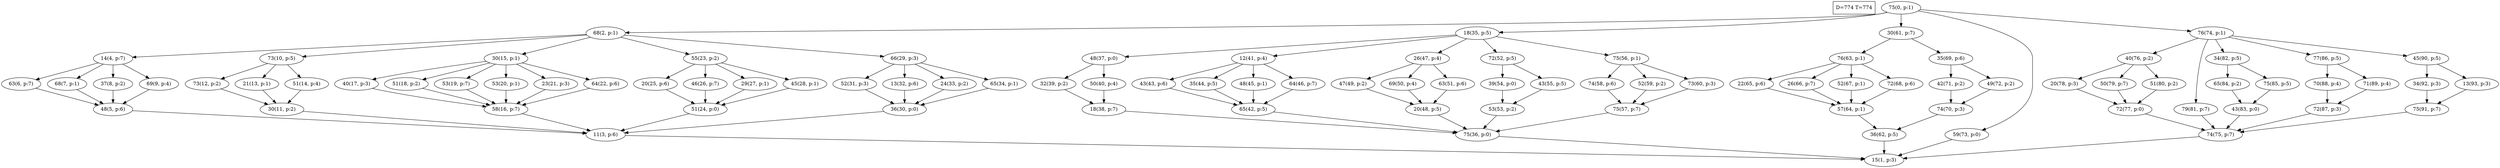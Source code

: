 digraph Task {
i [shape=box, label="D=774 T=774"]; 
0 [label="75(0, p:1)"];
1 [label="15(1, p:3)"];
2 [label="68(2, p:1)"];
3 [label="11(3, p:6)"];
4 [label="14(4, p:7)"];
5 [label="48(5, p:6)"];
6 [label="63(6, p:7)"];
7 [label="68(7, p:1)"];
8 [label="37(8, p:2)"];
9 [label="69(9, p:4)"];
10 [label="73(10, p:5)"];
11 [label="30(11, p:2)"];
12 [label="73(12, p:2)"];
13 [label="21(13, p:1)"];
14 [label="51(14, p:4)"];
15 [label="30(15, p:1)"];
16 [label="58(16, p:7)"];
17 [label="40(17, p:3)"];
18 [label="51(18, p:2)"];
19 [label="53(19, p:7)"];
20 [label="53(20, p:1)"];
21 [label="23(21, p:3)"];
22 [label="64(22, p:6)"];
23 [label="55(23, p:2)"];
24 [label="51(24, p:0)"];
25 [label="20(25, p:6)"];
26 [label="46(26, p:7)"];
27 [label="29(27, p:1)"];
28 [label="45(28, p:1)"];
29 [label="66(29, p:3)"];
30 [label="36(30, p:0)"];
31 [label="52(31, p:3)"];
32 [label="13(32, p:6)"];
33 [label="24(33, p:2)"];
34 [label="65(34, p:1)"];
35 [label="18(35, p:5)"];
36 [label="75(36, p:0)"];
37 [label="48(37, p:0)"];
38 [label="18(38, p:7)"];
39 [label="32(39, p:2)"];
40 [label="50(40, p:4)"];
41 [label="12(41, p:4)"];
42 [label="65(42, p:5)"];
43 [label="43(43, p:6)"];
44 [label="35(44, p:5)"];
45 [label="48(45, p:1)"];
46 [label="64(46, p:7)"];
47 [label="26(47, p:4)"];
48 [label="20(48, p:5)"];
49 [label="47(49, p:2)"];
50 [label="69(50, p:4)"];
51 [label="63(51, p:6)"];
52 [label="72(52, p:5)"];
53 [label="53(53, p:2)"];
54 [label="39(54, p:0)"];
55 [label="43(55, p:5)"];
56 [label="75(56, p:1)"];
57 [label="75(57, p:7)"];
58 [label="74(58, p:6)"];
59 [label="52(59, p:2)"];
60 [label="73(60, p:3)"];
61 [label="30(61, p:7)"];
62 [label="36(62, p:5)"];
63 [label="76(63, p:1)"];
64 [label="57(64, p:1)"];
65 [label="22(65, p:6)"];
66 [label="26(66, p:7)"];
67 [label="52(67, p:1)"];
68 [label="72(68, p:6)"];
69 [label="35(69, p:6)"];
70 [label="74(70, p:3)"];
71 [label="42(71, p:2)"];
72 [label="49(72, p:2)"];
73 [label="59(73, p:0)"];
74 [label="76(74, p:1)"];
75 [label="74(75, p:7)"];
76 [label="40(76, p:2)"];
77 [label="72(77, p:0)"];
78 [label="20(78, p:3)"];
79 [label="50(79, p:7)"];
80 [label="51(80, p:2)"];
81 [label="79(81, p:7)"];
82 [label="34(82, p:5)"];
83 [label="43(83, p:0)"];
84 [label="65(84, p:2)"];
85 [label="75(85, p:5)"];
86 [label="77(86, p:5)"];
87 [label="72(87, p:3)"];
88 [label="70(88, p:4)"];
89 [label="71(89, p:4)"];
90 [label="45(90, p:5)"];
91 [label="75(91, p:7)"];
92 [label="34(92, p:3)"];
93 [label="13(93, p:3)"];
0 -> 2;
0 -> 35;
0 -> 61;
0 -> 73;
0 -> 74;
2 -> 4;
2 -> 10;
2 -> 15;
2 -> 23;
2 -> 29;
3 -> 1;
4 -> 6;
4 -> 7;
4 -> 8;
4 -> 9;
5 -> 3;
6 -> 5;
7 -> 5;
8 -> 5;
9 -> 5;
10 -> 12;
10 -> 13;
10 -> 14;
11 -> 3;
12 -> 11;
13 -> 11;
14 -> 11;
15 -> 17;
15 -> 18;
15 -> 19;
15 -> 20;
15 -> 21;
15 -> 22;
16 -> 3;
17 -> 16;
18 -> 16;
19 -> 16;
20 -> 16;
21 -> 16;
22 -> 16;
23 -> 25;
23 -> 26;
23 -> 27;
23 -> 28;
24 -> 3;
25 -> 24;
26 -> 24;
27 -> 24;
28 -> 24;
29 -> 31;
29 -> 32;
29 -> 33;
29 -> 34;
30 -> 3;
31 -> 30;
32 -> 30;
33 -> 30;
34 -> 30;
35 -> 37;
35 -> 41;
35 -> 47;
35 -> 52;
35 -> 56;
36 -> 1;
37 -> 39;
37 -> 40;
38 -> 36;
39 -> 38;
40 -> 38;
41 -> 43;
41 -> 44;
41 -> 45;
41 -> 46;
42 -> 36;
43 -> 42;
44 -> 42;
45 -> 42;
46 -> 42;
47 -> 49;
47 -> 50;
47 -> 51;
48 -> 36;
49 -> 48;
50 -> 48;
51 -> 48;
52 -> 54;
52 -> 55;
53 -> 36;
54 -> 53;
55 -> 53;
56 -> 58;
56 -> 59;
56 -> 60;
57 -> 36;
58 -> 57;
59 -> 57;
60 -> 57;
61 -> 63;
61 -> 69;
62 -> 1;
63 -> 65;
63 -> 66;
63 -> 67;
63 -> 68;
64 -> 62;
65 -> 64;
66 -> 64;
67 -> 64;
68 -> 64;
69 -> 71;
69 -> 72;
70 -> 62;
71 -> 70;
72 -> 70;
73 -> 1;
74 -> 76;
74 -> 81;
74 -> 82;
74 -> 86;
74 -> 90;
75 -> 1;
76 -> 78;
76 -> 79;
76 -> 80;
77 -> 75;
78 -> 77;
79 -> 77;
80 -> 77;
81 -> 75;
82 -> 84;
82 -> 85;
83 -> 75;
84 -> 83;
85 -> 83;
86 -> 88;
86 -> 89;
87 -> 75;
88 -> 87;
89 -> 87;
90 -> 92;
90 -> 93;
91 -> 75;
92 -> 91;
93 -> 91;
}